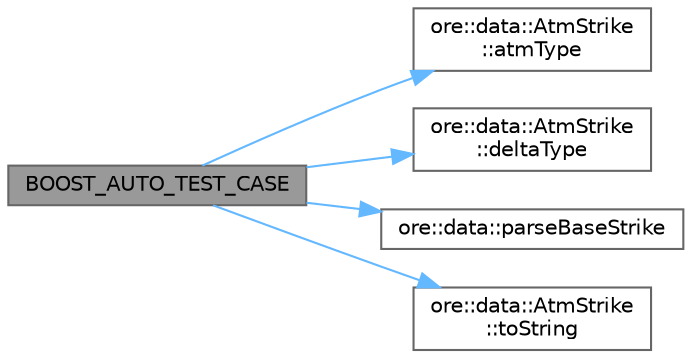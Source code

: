 digraph "BOOST_AUTO_TEST_CASE"
{
 // INTERACTIVE_SVG=YES
 // LATEX_PDF_SIZE
  bgcolor="transparent";
  edge [fontname=Helvetica,fontsize=10,labelfontname=Helvetica,labelfontsize=10];
  node [fontname=Helvetica,fontsize=10,shape=box,height=0.2,width=0.4];
  rankdir="LR";
  Node1 [label="BOOST_AUTO_TEST_CASE",height=0.2,width=0.4,color="gray40", fillcolor="grey60", style="filled", fontcolor="black",tooltip=" "];
  Node1 -> Node2 [color="steelblue1",style="solid"];
  Node2 [label="ore::data::AtmStrike\l::atmType",height=0.2,width=0.4,color="grey40", fillcolor="white", style="filled",URL="$classore_1_1data_1_1_atm_strike.html#ac2cb39a227a95990c3ee745b91bb0db1",tooltip="Return the ATM type."];
  Node1 -> Node3 [color="steelblue1",style="solid"];
  Node3 [label="ore::data::AtmStrike\l::deltaType",height=0.2,width=0.4,color="grey40", fillcolor="white", style="filled",URL="$classore_1_1data_1_1_atm_strike.html#a83884d291ad877409e784ba7cba73c39",tooltip="Return the delta type."];
  Node1 -> Node4 [color="steelblue1",style="solid"];
  Node4 [label="ore::data::parseBaseStrike",height=0.2,width=0.4,color="grey40", fillcolor="white", style="filled",URL="$namespaceore_1_1data.html#af07ebcb16f5c4b8f23aa841778ec1ede",tooltip="Parse a Strike from its string representation, strStrike."];
  Node1 -> Node5 [color="steelblue1",style="solid"];
  Node5 [label="ore::data::AtmStrike\l::toString",height=0.2,width=0.4,color="grey40", fillcolor="white", style="filled",URL="$classore_1_1data_1_1_atm_strike.html#acc18036adaea83856c3e6069e90a3f97",tooltip=" "];
}
